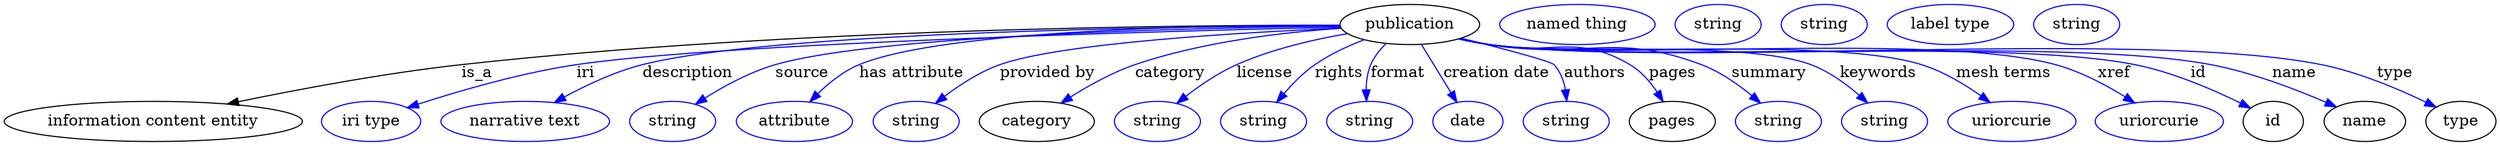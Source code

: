 digraph {
	graph [bb="0,0,2227.4,123"];
	node [label="\N"];
	publication	[height=0.5,
		label=publication,
		pos="1256.2,105",
		width=1.7332];
	"information content entity"	[height=0.5,
		pos="133.24,18",
		width=3.7011];
	publication -> "information content entity"	[label=is_a,
		lp="423.24,61.5",
		pos="e,199.51,33.66 1193.9,104.36 1053.3,104.52 701.43,101.35 409.24,69 341.23,61.471 264.74,47.145 209.55,35.751"];
	iri	[color=blue,
		height=0.5,
		label="iri type",
		pos="328.24,18",
		width=1.2277];
	publication -> iri	[color=blue,
		label=iri,
		lp="520.24,61.5",
		pos="e,360.65,30.303 1194.2,102.69 1040.1,99.182 643.1,88.483 512.24,69 462.71,61.625 407.46,45.507 370.55,33.553",
		style=solid];
	description	[color=blue,
		height=0.5,
		label="narrative text",
		pos="466.24,18",
		width=2.0943];
	publication -> description	[color=blue,
		label=description,
		lp="610.74,61.5",
		pos="e,492.06,35.002 1193.9,103.96 1047.9,103.36 687.17,98.802 570.24,69 545.94,62.806 520.54,50.715 500.92,39.975",
		style=solid];
	source	[color=blue,
		height=0.5,
		label=string,
		pos="598.24,18",
		width=1.0652];
	publication -> source	[color=blue,
		label=source,
		lp="713.24,61.5",
		pos="e,618.41,33.511 1193.7,103.58 1066.6,102.16 782.31,95.968 689.24,69 666.97,62.549 644.12,49.964 626.88,39.034",
		style=solid];
	"has attribute"	[color=blue,
		height=0.5,
		label=attribute,
		pos="706.24,18",
		width=1.4443];
	publication -> "has attribute"	[color=blue,
		label="has attribute",
		lp="810.24,61.5",
		pos="e,719.82,35.631 1193.5,104.48 1078.6,104.55 839.25,100.73 763.24,69 749.49,63.262 736.76,52.827 726.83,42.969",
		style=solid];
	"provided by"	[color=blue,
		height=0.5,
		label=string,
		pos="814.24,18",
		width=1.0652];
	publication -> "provided by"	[color=blue,
		label="provided by",
		lp="931.74,61.5",
		pos="e,831.66,34.284 1194.6,101.76 1105.1,97.89 943.89,88.428 889.24,69 871.29,62.619 853.45,51.001 839.68,40.569",
		style=solid];
	category	[height=0.5,
		pos="922.24,18",
		width=1.4263];
	publication -> category	[color=blue,
		label=category,
		lp="1041.7,61.5",
		pos="e,943.92,34.406 1194.9,101.64 1144.2,98.189 1071,89.733 1010.2,69 989.89,62.054 968.9,50.327 952.52,39.976",
		style=solid];
	license	[color=blue,
		height=0.5,
		label=string,
		pos="1030.2,18",
		width=1.0652];
	publication -> license	[color=blue,
		label=license,
		lp="1126.2,61.5",
		pos="e,1047.7,34.279 1200.4,96.814 1170.1,91.596 1132.6,82.937 1101.2,69 1085,61.774 1068.6,50.571 1055.7,40.599",
		style=solid];
	rights	[color=blue,
		height=0.5,
		label=string,
		pos="1125.2,18",
		width=1.0652];
	publication -> rights	[color=blue,
		label=rights,
		lp="1192.7,61.5",
		pos="e,1137,35.143 1215.5,91.348 1200.8,85.757 1184.6,78.31 1171.2,69 1161,61.873 1151.4,52.112 1143.6,43.105",
		style=solid];
	format	[color=blue,
		height=0.5,
		label=string,
		pos="1220.2,18",
		width=1.0652];
	publication -> format	[color=blue,
		label=format,
		lp="1245.7,61.5",
		pos="e,1217.5,36.332 1235,87.911 1229.5,82.554 1224.3,76.115 1221.2,69 1218.3,62.051 1217.2,54.05 1217.1,46.515",
		style=solid];
	"creation date"	[color=blue,
		height=0.5,
		label=date,
		pos="1308.2,18",
		width=0.86659];
	publication -> "creation date"	[color=blue,
		label="creation date",
		lp="1333.7,61.5",
		pos="e,1298.3,35.182 1266.5,87.207 1274.1,74.824 1284.5,57.778 1293.1,43.824",
		style=solid];
	authors	[color=blue,
		height=0.5,
		label=string,
		pos="1396.2,18",
		width=1.0652];
	publication -> authors	[color=blue,
		label=authors,
		lp="1421.7,61.5",
		pos="e,1396.7,36.368 1302,92.766 1337.9,83.778 1382.2,72.171 1385.2,69 1391,62.937 1394,54.564 1395.5,46.403",
		style=solid];
	pages	[height=0.5,
		pos="1491.2,18",
		width=1.0652];
	publication -> pages	[color=blue,
		label=pages,
		lp="1491.7,61.5",
		pos="e,1483,35.73 1301.6,92.485 1310.1,90.514 1318.9,88.591 1327.2,87 1382.8,76.402 1404.5,97.666 1453.2,69 1463.2,63.138 1471.4,53.547 \
1477.7,44.325",
		style=solid];
	summary	[color=blue,
		height=0.5,
		label=string,
		pos="1586.2,18",
		width=1.0652];
	publication -> summary	[color=blue,
		label=summary,
		lp="1577.7,61.5",
		pos="e,1570.2,34.538 1300.7,92.335 1309.5,90.33 1318.6,88.434 1327.2,87 1410.9,73.09 1437.9,98.941 1517.2,69 1533.8,62.746 1550,51.4 \
1562.5,41.096",
		style=solid];
	keywords	[color=blue,
		height=0.5,
		label=string,
		pos="1681.2,18",
		width=1.0652];
	publication -> keywords	[color=blue,
		label=keywords,
		lp="1675.7,61.5",
		pos="e,1666.1,34.716 1300.3,92.2 1309.2,90.181 1318.5,88.315 1327.2,87 1390.7,77.499 1555.1,91.312 1615.2,69 1631.2,63.067 1646.6,51.896 \
1658.4,41.616",
		style=solid];
	"mesh terms"	[color=blue,
		height=0.5,
		label=uriorcurie,
		pos="1795.2,18",
		width=1.5887];
	publication -> "mesh terms"	[color=blue,
		label="mesh terms",
		lp="1787.7,61.5",
		pos="e,1775.7,35.058 1300.3,92.089 1309.2,90.08 1318.5,88.245 1327.2,87 1412.5,74.923 1632,94.422 1714.2,69 1733.4,63.085 1752.6,51.562 \
1767.4,41.068",
		style=solid];
	xref	[color=blue,
		height=0.5,
		label=uriorcurie,
		pos="1927.2,18",
		width=1.5887];
	publication -> xref	[color=blue,
		label=xref,
		lp="1886.7,61.5",
		pos="e,1905.2,34.645 1299.9,92.099 1308.9,90.061 1318.3,88.213 1327.2,87 1438.9,71.799 1725.4,98.461 1834.2,69 1856.4,63.003 1879.1,50.916 \
1896.6,40.128",
		style=solid];
	id	[height=0.5,
		pos="2029.2,18",
		width=0.75];
	publication -> id	[color=blue,
		label=id,
		lp="1962.2,61.5",
		pos="e,2008.9,29.985 1299.9,92.068 1308.9,90.033 1318.3,88.194 1327.2,87 1454.6,69.95 1779.2,93.894 1905.2,69 1939,62.331 1975.3,46.607 \
1999.8,34.559",
		style=solid];
	name	[height=0.5,
		pos="2110.2,18",
		width=1.011];
	publication -> name	[color=blue,
		label=name,
		lp="2047.2,61.5",
		pos="e,2084.7,31.203 1299.9,92.045 1308.9,90.012 1318.3,88.179 1327.2,87 1469.6,68.179 1832.1,95.576 1973.2,69 2009.1,62.24 2048.1,47.217 \
2075.2,35.393",
		style=solid];
	type	[height=0.5,
		pos="2196.2,18",
		width=0.86659];
	publication -> type	[color=blue,
		label=type,
		lp="2137.2,61.5",
		pos="e,2174,30.791 1299.9,92.02 1308.9,89.989 1318.3,88.163 1327.2,87 1491.2,65.626 1909.1,101.74 2071.2,69 2104.4,62.302 2140,47.187 \
2164.7,35.319",
		style=solid];
	"named thing_category"	[color=blue,
		height=0.5,
		label="named thing",
		pos="1406.2,105",
		width=1.9318];
	publication_pages	[color=blue,
		height=0.5,
		label=string,
		pos="1532.2,105",
		width=1.0652];
	publication_id	[color=blue,
		height=0.5,
		label=string,
		pos="1627.2,105",
		width=1.0652];
	publication_name	[color=blue,
		height=0.5,
		label="label type",
		pos="1740.2,105",
		width=1.5707];
	publication_type	[color=blue,
		height=0.5,
		label=string,
		pos="1853.2,105",
		width=1.0652];
}

